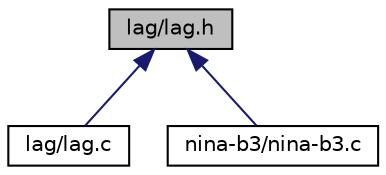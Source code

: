 digraph "lag/lag.h"
{
  edge [fontname="Helvetica",fontsize="10",labelfontname="Helvetica",labelfontsize="10"];
  node [fontname="Helvetica",fontsize="10",shape=record];
  Node1 [label="lag/lag.h",height=0.2,width=0.4,color="black", fillcolor="grey75", style="filled", fontcolor="black"];
  Node1 -> Node2 [dir="back",color="midnightblue",fontsize="10",style="solid",fontname="Helvetica"];
  Node2 [label="lag/lag.c",height=0.2,width=0.4,color="black", fillcolor="white", style="filled",URL="$lag_8c.html",tooltip="Log Driver funcs. "];
  Node1 -> Node3 [dir="back",color="midnightblue",fontsize="10",style="solid",fontname="Helvetica"];
  Node3 [label="nina-b3/nina-b3.c",height=0.2,width=0.4,color="black", fillcolor="white", style="filled",URL="$nina-b3_8c.html",tooltip="BLE Driver funcs. "];
}
